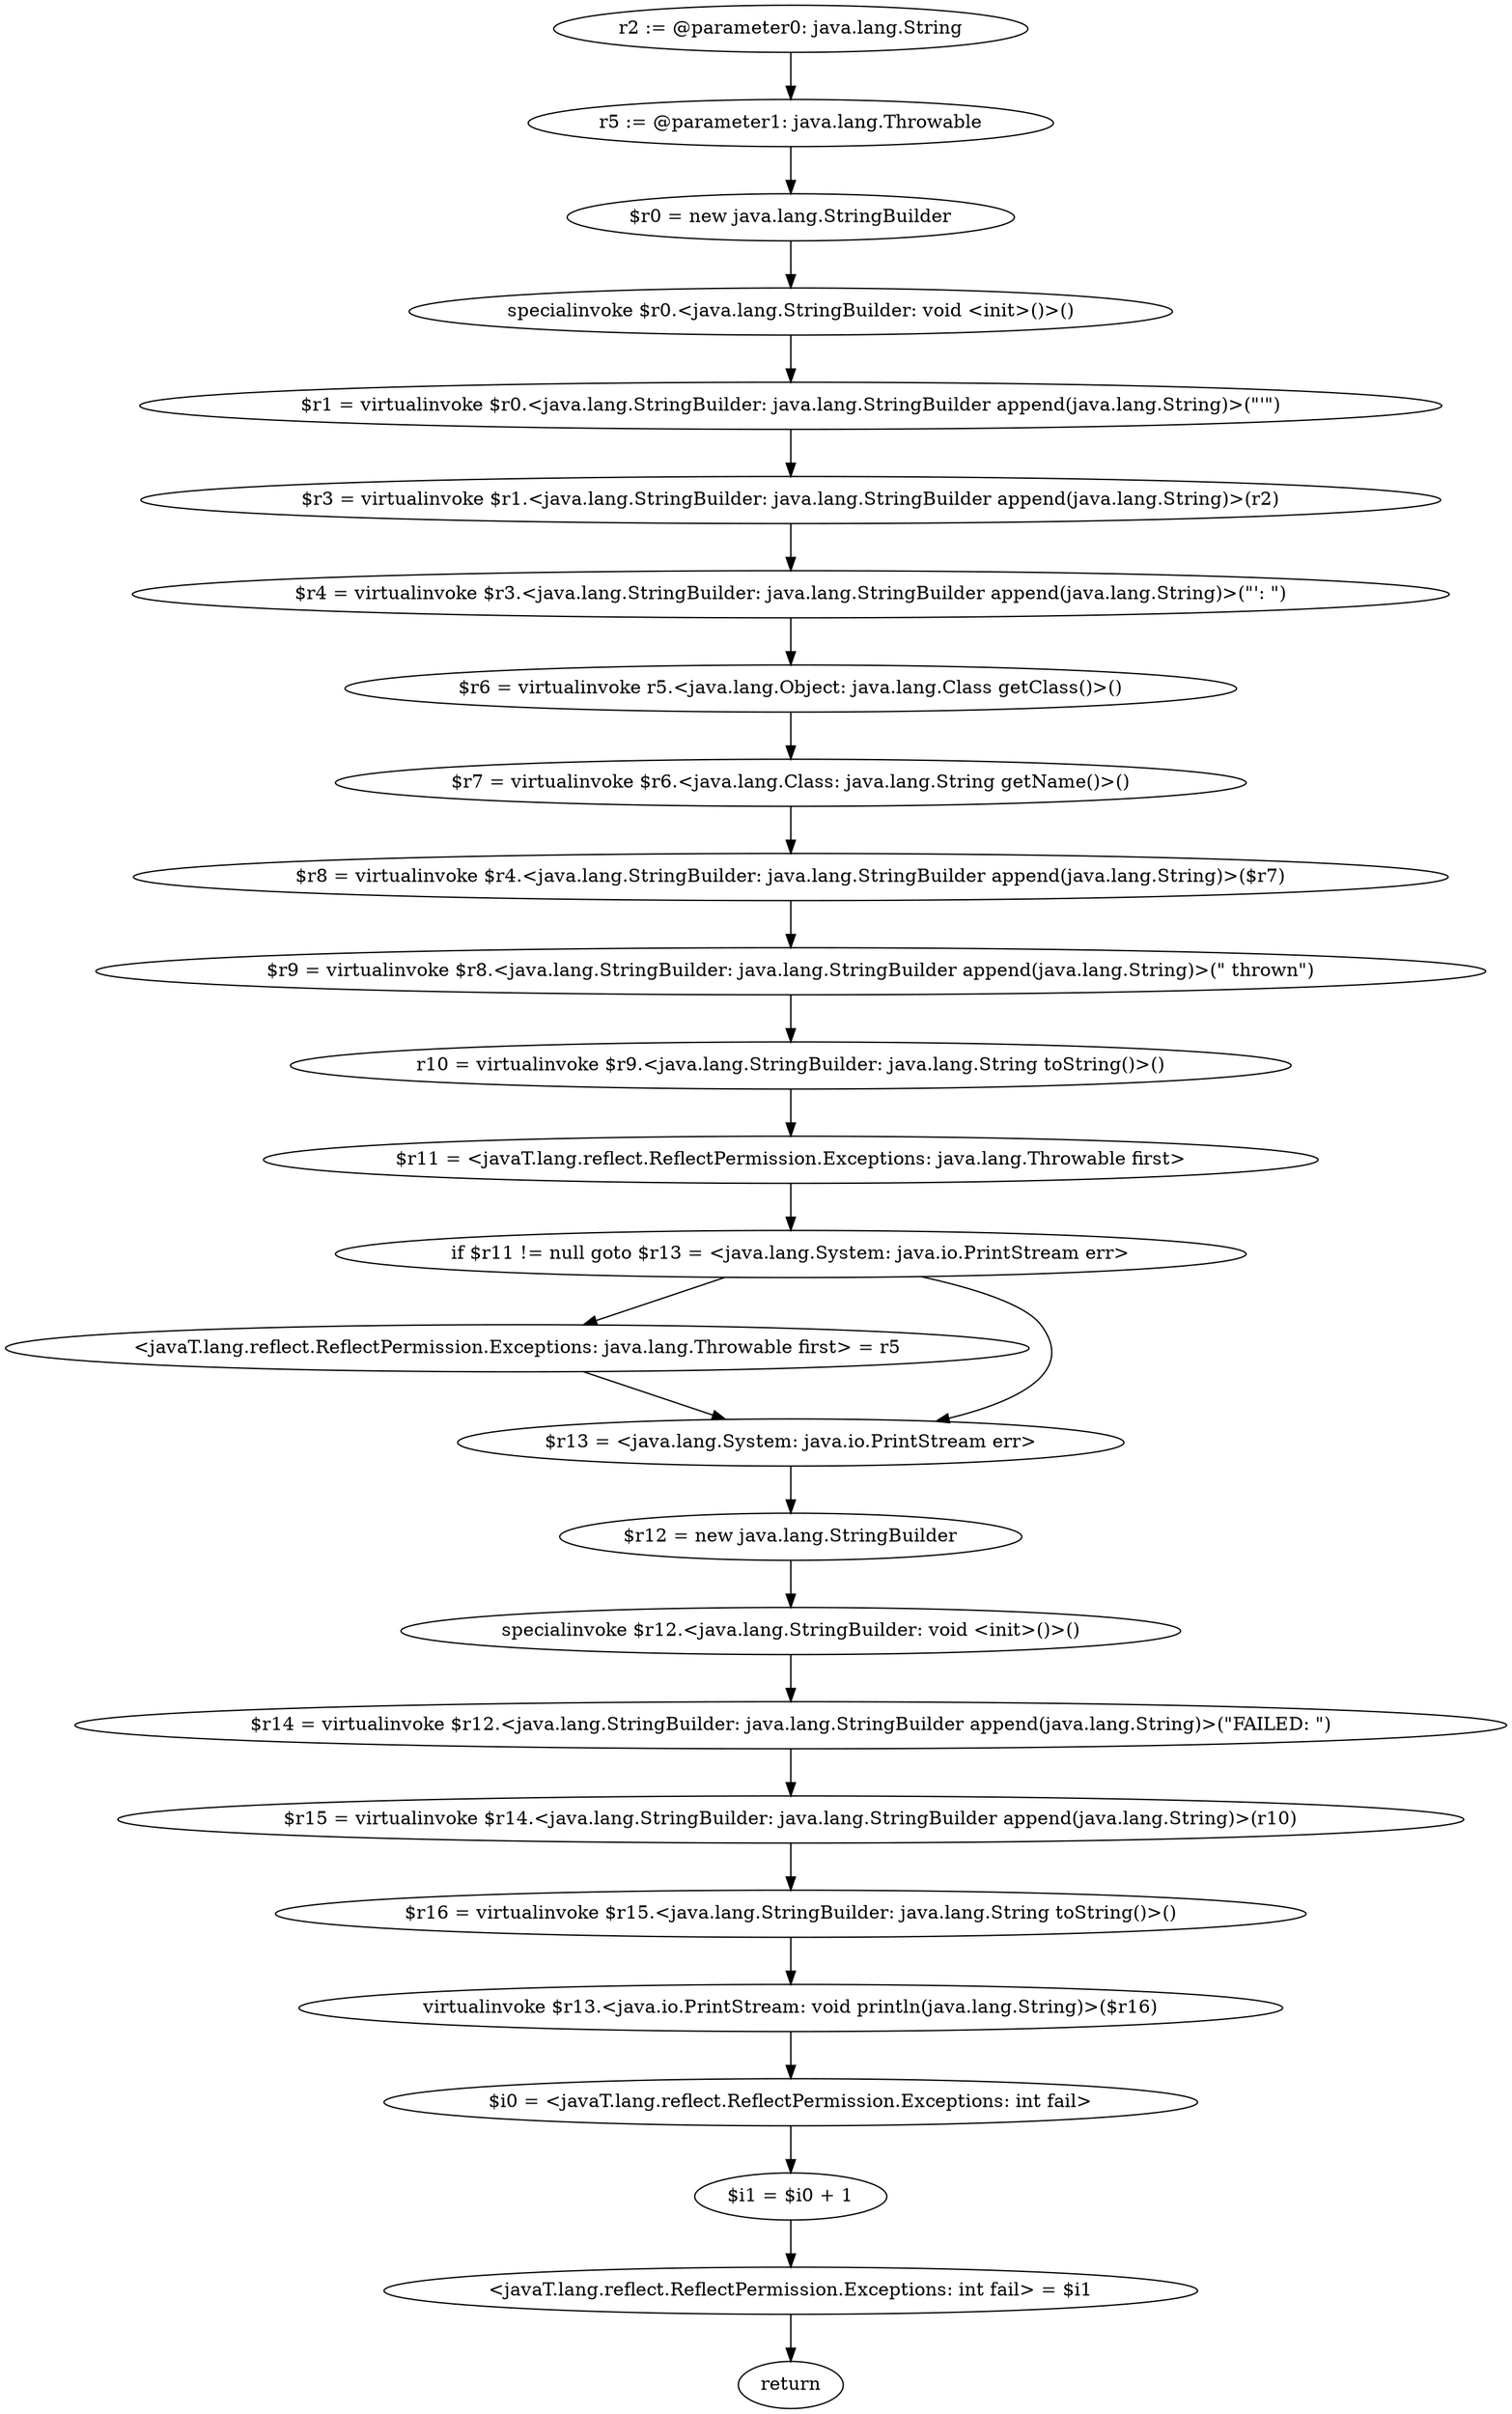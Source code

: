 digraph "unitGraph" {
    "r2 := @parameter0: java.lang.String"
    "r5 := @parameter1: java.lang.Throwable"
    "$r0 = new java.lang.StringBuilder"
    "specialinvoke $r0.<java.lang.StringBuilder: void <init>()>()"
    "$r1 = virtualinvoke $r0.<java.lang.StringBuilder: java.lang.StringBuilder append(java.lang.String)>(\"\'\")"
    "$r3 = virtualinvoke $r1.<java.lang.StringBuilder: java.lang.StringBuilder append(java.lang.String)>(r2)"
    "$r4 = virtualinvoke $r3.<java.lang.StringBuilder: java.lang.StringBuilder append(java.lang.String)>(\"\': \")"
    "$r6 = virtualinvoke r5.<java.lang.Object: java.lang.Class getClass()>()"
    "$r7 = virtualinvoke $r6.<java.lang.Class: java.lang.String getName()>()"
    "$r8 = virtualinvoke $r4.<java.lang.StringBuilder: java.lang.StringBuilder append(java.lang.String)>($r7)"
    "$r9 = virtualinvoke $r8.<java.lang.StringBuilder: java.lang.StringBuilder append(java.lang.String)>(\" thrown\")"
    "r10 = virtualinvoke $r9.<java.lang.StringBuilder: java.lang.String toString()>()"
    "$r11 = <javaT.lang.reflect.ReflectPermission.Exceptions: java.lang.Throwable first>"
    "if $r11 != null goto $r13 = <java.lang.System: java.io.PrintStream err>"
    "<javaT.lang.reflect.ReflectPermission.Exceptions: java.lang.Throwable first> = r5"
    "$r13 = <java.lang.System: java.io.PrintStream err>"
    "$r12 = new java.lang.StringBuilder"
    "specialinvoke $r12.<java.lang.StringBuilder: void <init>()>()"
    "$r14 = virtualinvoke $r12.<java.lang.StringBuilder: java.lang.StringBuilder append(java.lang.String)>(\"FAILED: \")"
    "$r15 = virtualinvoke $r14.<java.lang.StringBuilder: java.lang.StringBuilder append(java.lang.String)>(r10)"
    "$r16 = virtualinvoke $r15.<java.lang.StringBuilder: java.lang.String toString()>()"
    "virtualinvoke $r13.<java.io.PrintStream: void println(java.lang.String)>($r16)"
    "$i0 = <javaT.lang.reflect.ReflectPermission.Exceptions: int fail>"
    "$i1 = $i0 + 1"
    "<javaT.lang.reflect.ReflectPermission.Exceptions: int fail> = $i1"
    "return"
    "r2 := @parameter0: java.lang.String"->"r5 := @parameter1: java.lang.Throwable";
    "r5 := @parameter1: java.lang.Throwable"->"$r0 = new java.lang.StringBuilder";
    "$r0 = new java.lang.StringBuilder"->"specialinvoke $r0.<java.lang.StringBuilder: void <init>()>()";
    "specialinvoke $r0.<java.lang.StringBuilder: void <init>()>()"->"$r1 = virtualinvoke $r0.<java.lang.StringBuilder: java.lang.StringBuilder append(java.lang.String)>(\"\'\")";
    "$r1 = virtualinvoke $r0.<java.lang.StringBuilder: java.lang.StringBuilder append(java.lang.String)>(\"\'\")"->"$r3 = virtualinvoke $r1.<java.lang.StringBuilder: java.lang.StringBuilder append(java.lang.String)>(r2)";
    "$r3 = virtualinvoke $r1.<java.lang.StringBuilder: java.lang.StringBuilder append(java.lang.String)>(r2)"->"$r4 = virtualinvoke $r3.<java.lang.StringBuilder: java.lang.StringBuilder append(java.lang.String)>(\"\': \")";
    "$r4 = virtualinvoke $r3.<java.lang.StringBuilder: java.lang.StringBuilder append(java.lang.String)>(\"\': \")"->"$r6 = virtualinvoke r5.<java.lang.Object: java.lang.Class getClass()>()";
    "$r6 = virtualinvoke r5.<java.lang.Object: java.lang.Class getClass()>()"->"$r7 = virtualinvoke $r6.<java.lang.Class: java.lang.String getName()>()";
    "$r7 = virtualinvoke $r6.<java.lang.Class: java.lang.String getName()>()"->"$r8 = virtualinvoke $r4.<java.lang.StringBuilder: java.lang.StringBuilder append(java.lang.String)>($r7)";
    "$r8 = virtualinvoke $r4.<java.lang.StringBuilder: java.lang.StringBuilder append(java.lang.String)>($r7)"->"$r9 = virtualinvoke $r8.<java.lang.StringBuilder: java.lang.StringBuilder append(java.lang.String)>(\" thrown\")";
    "$r9 = virtualinvoke $r8.<java.lang.StringBuilder: java.lang.StringBuilder append(java.lang.String)>(\" thrown\")"->"r10 = virtualinvoke $r9.<java.lang.StringBuilder: java.lang.String toString()>()";
    "r10 = virtualinvoke $r9.<java.lang.StringBuilder: java.lang.String toString()>()"->"$r11 = <javaT.lang.reflect.ReflectPermission.Exceptions: java.lang.Throwable first>";
    "$r11 = <javaT.lang.reflect.ReflectPermission.Exceptions: java.lang.Throwable first>"->"if $r11 != null goto $r13 = <java.lang.System: java.io.PrintStream err>";
    "if $r11 != null goto $r13 = <java.lang.System: java.io.PrintStream err>"->"<javaT.lang.reflect.ReflectPermission.Exceptions: java.lang.Throwable first> = r5";
    "if $r11 != null goto $r13 = <java.lang.System: java.io.PrintStream err>"->"$r13 = <java.lang.System: java.io.PrintStream err>";
    "<javaT.lang.reflect.ReflectPermission.Exceptions: java.lang.Throwable first> = r5"->"$r13 = <java.lang.System: java.io.PrintStream err>";
    "$r13 = <java.lang.System: java.io.PrintStream err>"->"$r12 = new java.lang.StringBuilder";
    "$r12 = new java.lang.StringBuilder"->"specialinvoke $r12.<java.lang.StringBuilder: void <init>()>()";
    "specialinvoke $r12.<java.lang.StringBuilder: void <init>()>()"->"$r14 = virtualinvoke $r12.<java.lang.StringBuilder: java.lang.StringBuilder append(java.lang.String)>(\"FAILED: \")";
    "$r14 = virtualinvoke $r12.<java.lang.StringBuilder: java.lang.StringBuilder append(java.lang.String)>(\"FAILED: \")"->"$r15 = virtualinvoke $r14.<java.lang.StringBuilder: java.lang.StringBuilder append(java.lang.String)>(r10)";
    "$r15 = virtualinvoke $r14.<java.lang.StringBuilder: java.lang.StringBuilder append(java.lang.String)>(r10)"->"$r16 = virtualinvoke $r15.<java.lang.StringBuilder: java.lang.String toString()>()";
    "$r16 = virtualinvoke $r15.<java.lang.StringBuilder: java.lang.String toString()>()"->"virtualinvoke $r13.<java.io.PrintStream: void println(java.lang.String)>($r16)";
    "virtualinvoke $r13.<java.io.PrintStream: void println(java.lang.String)>($r16)"->"$i0 = <javaT.lang.reflect.ReflectPermission.Exceptions: int fail>";
    "$i0 = <javaT.lang.reflect.ReflectPermission.Exceptions: int fail>"->"$i1 = $i0 + 1";
    "$i1 = $i0 + 1"->"<javaT.lang.reflect.ReflectPermission.Exceptions: int fail> = $i1";
    "<javaT.lang.reflect.ReflectPermission.Exceptions: int fail> = $i1"->"return";
}
